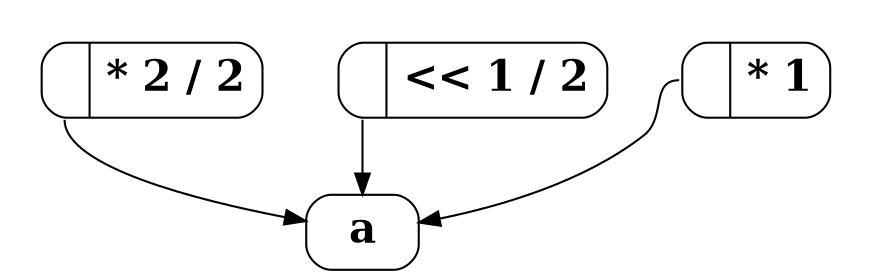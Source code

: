 digraph parent { graph [compound=true, nodesep=0.5, ranksep=0.5]
node [fillcolor=white 
            fontname="Times-Bold" fontsize=20 shape=record style="rounded, filled"]

subgraph "cluster-a" { graph [compound=true fillcolor="white" style="rounded, filled", color="white"]
"a1"[label="<30> | * \2 \/ \2 " , fillcolor="white"]
}

subgraph "cluster-b" { graph [compound=true fillcolor="white" style="rounded, filled", color="white"]
"a2"[label="<30> | \<\< \1 \/ \2 " , fillcolor="white"]
}

subgraph "cluster-c" { graph [compound=true fillcolor="white" style="rounded, filled", color="white"]
"a3"[label="<30> | * \1" , fillcolor="white"]
}


"a" []

"a1":30 -> a
"a2":30 -> a
"a3":30 -> a
}